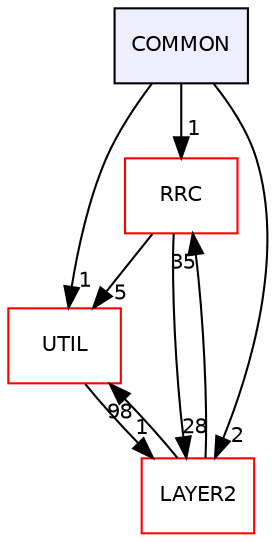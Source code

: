 digraph "COMMON" {
  compound=true
  node [ fontsize="10", fontname="Helvetica"];
  edge [ labelfontsize="10", labelfontname="Helvetica"];
  dir_7df49ef0c5f0d4b2a785a319ccac4397 [shape=box, label="COMMON", style="filled", fillcolor="#eeeeff", pencolor="black", URL="dir_7df49ef0c5f0d4b2a785a319ccac4397.html"];
  dir_be273f88df77d80d90cc38d9cfe431df [shape=box label="RRC" fillcolor="white" style="filled" color="red" URL="dir_be273f88df77d80d90cc38d9cfe431df.html"];
  dir_589c038ec477796bd05e0ef97bb6baa5 [shape=box label="UTIL" fillcolor="white" style="filled" color="red" URL="dir_589c038ec477796bd05e0ef97bb6baa5.html"];
  dir_5ca6936ce087eee19ec76772880a265c [shape=box label="LAYER2" fillcolor="white" style="filled" color="red" URL="dir_5ca6936ce087eee19ec76772880a265c.html"];
  dir_589c038ec477796bd05e0ef97bb6baa5->dir_5ca6936ce087eee19ec76772880a265c [headlabel="1", labeldistance=1.5 headhref="dir_000020_000001.html"];
  dir_be273f88df77d80d90cc38d9cfe431df->dir_589c038ec477796bd05e0ef97bb6baa5 [headlabel="5", labeldistance=1.5 headhref="dir_000022_000020.html"];
  dir_be273f88df77d80d90cc38d9cfe431df->dir_5ca6936ce087eee19ec76772880a265c [headlabel="28", labeldistance=1.5 headhref="dir_000022_000001.html"];
  dir_7df49ef0c5f0d4b2a785a319ccac4397->dir_be273f88df77d80d90cc38d9cfe431df [headlabel="1", labeldistance=1.5 headhref="dir_000000_000022.html"];
  dir_7df49ef0c5f0d4b2a785a319ccac4397->dir_589c038ec477796bd05e0ef97bb6baa5 [headlabel="1", labeldistance=1.5 headhref="dir_000000_000020.html"];
  dir_7df49ef0c5f0d4b2a785a319ccac4397->dir_5ca6936ce087eee19ec76772880a265c [headlabel="2", labeldistance=1.5 headhref="dir_000000_000001.html"];
  dir_5ca6936ce087eee19ec76772880a265c->dir_be273f88df77d80d90cc38d9cfe431df [headlabel="35", labeldistance=1.5 headhref="dir_000001_000022.html"];
  dir_5ca6936ce087eee19ec76772880a265c->dir_589c038ec477796bd05e0ef97bb6baa5 [headlabel="98", labeldistance=1.5 headhref="dir_000001_000020.html"];
}
